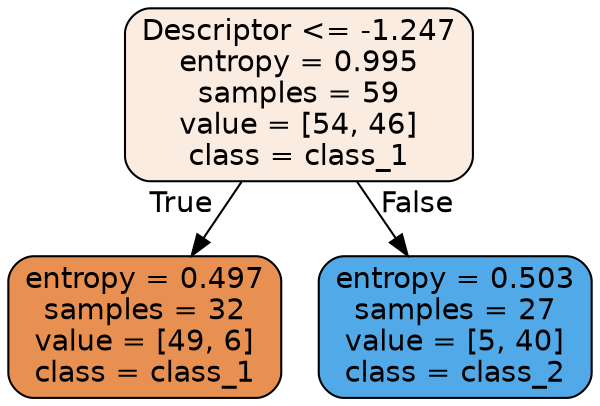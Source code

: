 digraph Tree {
node [shape=box, style="filled, rounded", color="black", fontname="helvetica"] ;
edge [fontname="helvetica"] ;
0 [label="Descriptor <= -1.247\nentropy = 0.995\nsamples = 59\nvalue = [54, 46]\nclass = class_1", fillcolor="#fbece2"] ;
1 [label="entropy = 0.497\nsamples = 32\nvalue = [49, 6]\nclass = class_1", fillcolor="#e89051"] ;
0 -> 1 [labeldistance=2.5, labelangle=45, headlabel="True"] ;
2 [label="entropy = 0.503\nsamples = 27\nvalue = [5, 40]\nclass = class_2", fillcolor="#52a9e8"] ;
0 -> 2 [labeldistance=2.5, labelangle=-45, headlabel="False"] ;
}